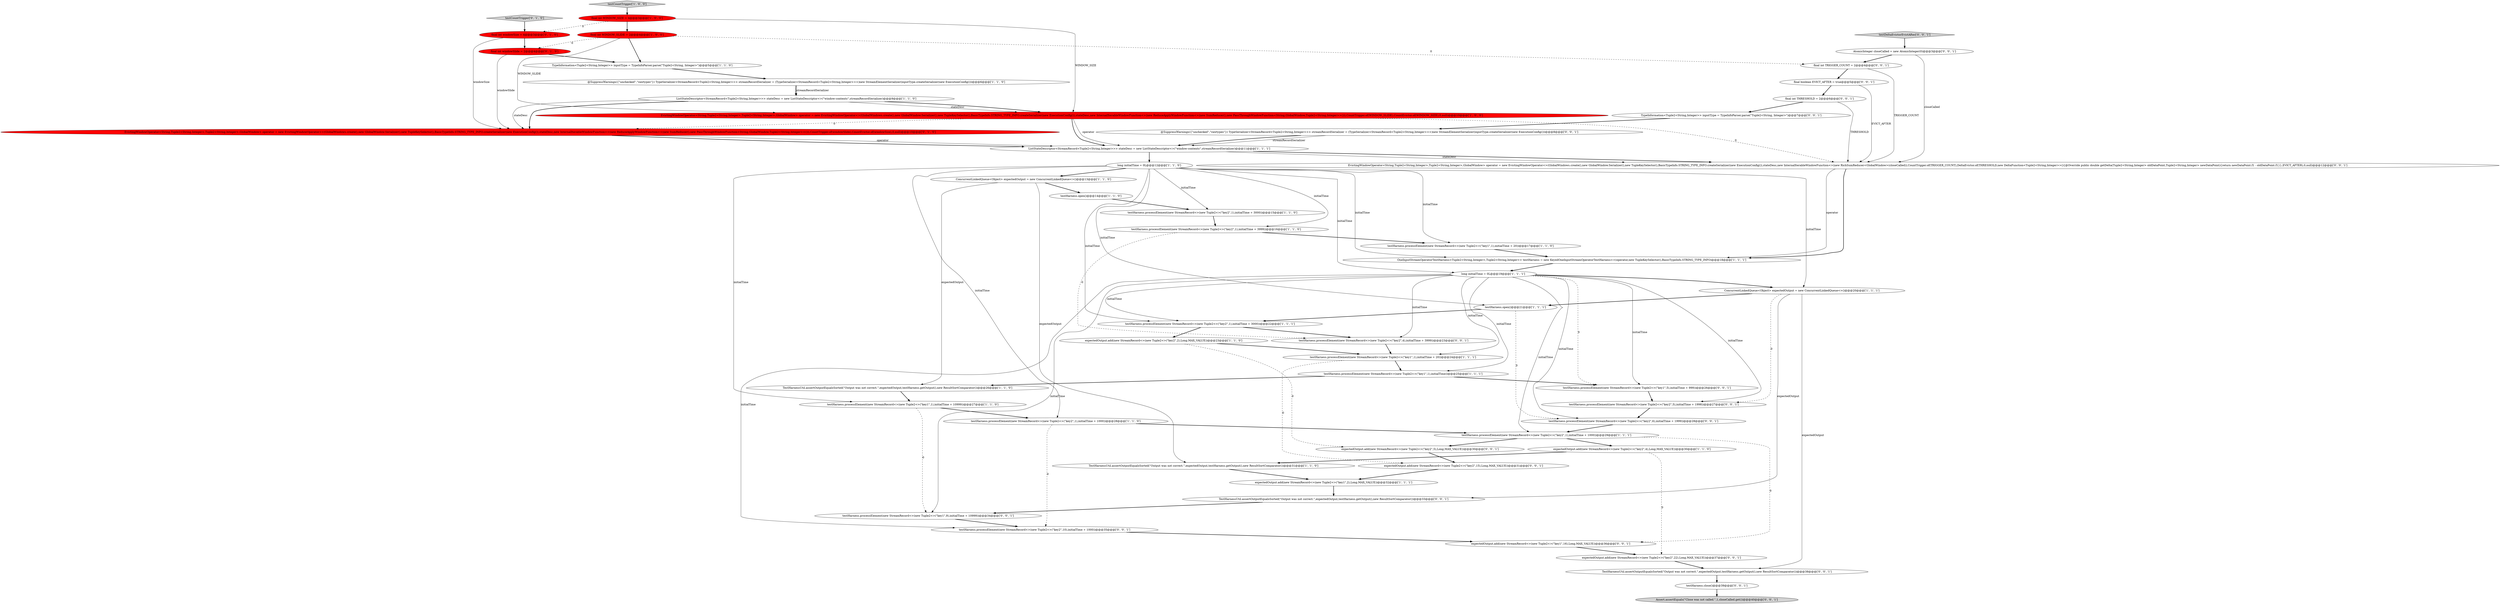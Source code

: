 digraph {
8 [style = filled, label = "testHarness.processElement(new StreamRecord<>(new Tuple2<>(\"key1\",1),initialTime))@@@25@@@['1', '1', '1']", fillcolor = white, shape = ellipse image = "AAA0AAABBB1BBB"];
38 [style = filled, label = "Assert.assertEquals(\"Close was not called.\",1,closeCalled.get())@@@40@@@['0', '0', '1']", fillcolor = lightgray, shape = ellipse image = "AAA0AAABBB3BBB"];
11 [style = filled, label = "testHarness.processElement(new StreamRecord<>(new Tuple2<>(\"key1\",1),initialTime + 10999))@@@27@@@['1', '1', '0']", fillcolor = white, shape = ellipse image = "AAA0AAABBB1BBB"];
44 [style = filled, label = "testHarness.processElement(new StreamRecord<>(new Tuple2<>(\"key2\",5),initialTime + 1998))@@@27@@@['0', '0', '1']", fillcolor = white, shape = ellipse image = "AAA0AAABBB3BBB"];
33 [style = filled, label = "EvictingWindowOperator<String,Tuple2<String,Integer>,Tuple2<String,Integer>,GlobalWindow> operator = new EvictingWindowOperator<>(GlobalWindows.create(),new GlobalWindow.Serializer(),new TupleKeySelector(),BasicTypeInfo.STRING_TYPE_INFO.createSerializer(new ExecutionConfig()),stateDesc,new InternalIterableWindowFunction<>(new RichSumReducer<GlobalWindow>(closeCalled)),CountTrigger.of(TRIGGER_COUNT),DeltaEvictor.of(THRESHOLD,new DeltaFunction<Tuple2<String,Integer>>(){@Override public double getDelta(Tuple2<String,Integer> oldDataPoint,Tuple2<String,Integer> newDataPoint){return newDataPoint.f1 - oldDataPoint.f1}},EVICT_AFTER),0,null)@@@12@@@['0', '0', '1']", fillcolor = white, shape = ellipse image = "AAA0AAABBB3BBB"];
36 [style = filled, label = "TypeInformation<Tuple2<String,Integer>> inputType = TypeInfoParser.parse(\"Tuple2<String, Integer>\")@@@7@@@['0', '0', '1']", fillcolor = white, shape = ellipse image = "AAA0AAABBB3BBB"];
2 [style = filled, label = "EvictingWindowOperator<String,Tuple2<String,Integer>,Tuple2<String,Integer>,GlobalWindow> operator = new EvictingWindowOperator<>(GlobalWindows.create(),new GlobalWindow.Serializer(),new TupleKeySelector(),BasicTypeInfo.STRING_TYPE_INFO.createSerializer(new ExecutionConfig()),stateDesc,new InternalIterableWindowFunction<>(new ReduceApplyWindowFunction<>(new SumReducer(),new PassThroughWindowFunction<String,GlobalWindow,Tuple2<String,Integer>>())),CountTrigger.of(WINDOW_SLIDE),CountEvictor.of(WINDOW_SIZE),0,null)@@@10@@@['1', '0', '0']", fillcolor = red, shape = ellipse image = "AAA1AAABBB1BBB"];
7 [style = filled, label = "TypeInformation<Tuple2<String,Integer>> inputType = TypeInfoParser.parse(\"Tuple2<String, Integer>\")@@@5@@@['1', '1', '0']", fillcolor = white, shape = ellipse image = "AAA0AAABBB1BBB"];
4 [style = filled, label = "expectedOutput.add(new StreamRecord<>(new Tuple2<>(\"key2\",4),Long.MAX_VALUE))@@@30@@@['1', '1', '0']", fillcolor = white, shape = ellipse image = "AAA0AAABBB1BBB"];
37 [style = filled, label = "TestHarnessUtil.assertOutputEqualsSorted(\"Output was not correct.\",expectedOutput,testHarness.getOutput(),new ResultSortComparator())@@@33@@@['0', '0', '1']", fillcolor = white, shape = ellipse image = "AAA0AAABBB3BBB"];
42 [style = filled, label = "testHarness.processElement(new StreamRecord<>(new Tuple2<>(\"key2\",4),initialTime + 3999))@@@23@@@['0', '0', '1']", fillcolor = white, shape = ellipse image = "AAA0AAABBB3BBB"];
43 [style = filled, label = "testHarness.processElement(new StreamRecord<>(new Tuple2<>(\"key1\",9),initialTime + 10999))@@@34@@@['0', '0', '1']", fillcolor = white, shape = ellipse image = "AAA0AAABBB3BBB"];
52 [style = filled, label = "final boolean EVICT_AFTER = true@@@5@@@['0', '0', '1']", fillcolor = white, shape = ellipse image = "AAA0AAABBB3BBB"];
12 [style = filled, label = "ConcurrentLinkedQueue<Object> expectedOutput = new ConcurrentLinkedQueue<>()@@@13@@@['1', '1', '0']", fillcolor = white, shape = ellipse image = "AAA0AAABBB1BBB"];
20 [style = filled, label = "testHarness.processElement(new StreamRecord<>(new Tuple2<>(\"key1\",1),initialTime + 20))@@@24@@@['1', '1', '1']", fillcolor = white, shape = ellipse image = "AAA0AAABBB1BBB"];
23 [style = filled, label = "testHarness.processElement(new StreamRecord<>(new Tuple2<>(\"key2\",1),initialTime + 1000))@@@28@@@['1', '1', '0']", fillcolor = white, shape = ellipse image = "AAA0AAABBB1BBB"];
51 [style = filled, label = "testHarness.processElement(new StreamRecord<>(new Tuple2<>(\"key2\",6),initialTime + 1999))@@@28@@@['0', '0', '1']", fillcolor = white, shape = ellipse image = "AAA0AAABBB3BBB"];
53 [style = filled, label = "@SuppressWarnings({\"unchecked\",\"rawtypes\"}) TypeSerializer<StreamRecord<Tuple2<String,Integer>>> streamRecordSerializer = (TypeSerializer<StreamRecord<Tuple2<String,Integer>>>)new StreamElementSerializer(inputType.createSerializer(new ExecutionConfig()))@@@8@@@['0', '0', '1']", fillcolor = white, shape = ellipse image = "AAA0AAABBB3BBB"];
22 [style = filled, label = "OneInputStreamOperatorTestHarness<Tuple2<String,Integer>,Tuple2<String,Integer>> testHarness = new KeyedOneInputStreamOperatorTestHarness<>(operator,new TupleKeySelector(),BasicTypeInfo.STRING_TYPE_INFO)@@@18@@@['1', '1', '1']", fillcolor = white, shape = ellipse image = "AAA0AAABBB1BBB"];
32 [style = filled, label = "final int windowSize = 4@@@3@@@['0', '1', '0']", fillcolor = red, shape = ellipse image = "AAA1AAABBB2BBB"];
26 [style = filled, label = "TestHarnessUtil.assertOutputEqualsSorted(\"Output was not correct.\",expectedOutput,testHarness.getOutput(),new ResultSortComparator())@@@26@@@['1', '1', '0']", fillcolor = white, shape = ellipse image = "AAA0AAABBB1BBB"];
30 [style = filled, label = "testCountTrigger['0', '1', '0']", fillcolor = lightgray, shape = diamond image = "AAA0AAABBB2BBB"];
34 [style = filled, label = "expectedOutput.add(new StreamRecord<>(new Tuple2<>(\"key1\",16),Long.MAX_VALUE))@@@36@@@['0', '0', '1']", fillcolor = white, shape = ellipse image = "AAA0AAABBB3BBB"];
27 [style = filled, label = "long initialTime = 0L@@@19@@@['1', '1', '1']", fillcolor = white, shape = ellipse image = "AAA0AAABBB1BBB"];
29 [style = filled, label = "final int windowSlide = 2@@@4@@@['0', '1', '0']", fillcolor = red, shape = ellipse image = "AAA1AAABBB2BBB"];
31 [style = filled, label = "EvictingWindowOperator<String,Tuple2<String,Integer>,Tuple2<String,Integer>,GlobalWindow> operator = new EvictingWindowOperator<>(GlobalWindows.create(),new GlobalWindow.Serializer(),new TupleKeySelector(),BasicTypeInfo.STRING_TYPE_INFO.createSerializer(new ExecutionConfig()),stateDesc,new InternalIterableWindowFunction<>(new ReduceApplyWindowFunction<>(new SumReducer(),new PassThroughWindowFunction<String,GlobalWindow,Tuple2<String,Integer>>())),CountTrigger.of(windowSlide),CountEvictor.of(windowSize),0,null)@@@10@@@['0', '1', '0']", fillcolor = red, shape = ellipse image = "AAA1AAABBB2BBB"];
0 [style = filled, label = "final int WINDOW_SLIDE = 2@@@4@@@['1', '0', '0']", fillcolor = red, shape = ellipse image = "AAA1AAABBB1BBB"];
1 [style = filled, label = "long initialTime = 0L@@@12@@@['1', '1', '0']", fillcolor = white, shape = ellipse image = "AAA0AAABBB1BBB"];
6 [style = filled, label = "testHarness.open()@@@21@@@['1', '1', '1']", fillcolor = white, shape = ellipse image = "AAA0AAABBB1BBB"];
28 [style = filled, label = "ConcurrentLinkedQueue<Object> expectedOutput = new ConcurrentLinkedQueue<>()@@@20@@@['1', '1', '1']", fillcolor = white, shape = ellipse image = "AAA0AAABBB1BBB"];
5 [style = filled, label = "testHarness.processElement(new StreamRecord<>(new Tuple2<>(\"key2\",1),initialTime + 3000))@@@15@@@['1', '1', '0']", fillcolor = white, shape = ellipse image = "AAA0AAABBB1BBB"];
14 [style = filled, label = "@SuppressWarnings({\"unchecked\",\"rawtypes\"}) TypeSerializer<StreamRecord<Tuple2<String,Integer>>> streamRecordSerializer = (TypeSerializer<StreamRecord<Tuple2<String,Integer>>>)new StreamElementSerializer(inputType.createSerializer(new ExecutionConfig()))@@@6@@@['1', '1', '0']", fillcolor = white, shape = ellipse image = "AAA0AAABBB1BBB"];
15 [style = filled, label = "testHarness.open()@@@14@@@['1', '1', '0']", fillcolor = white, shape = ellipse image = "AAA0AAABBB1BBB"];
35 [style = filled, label = "TestHarnessUtil.assertOutputEqualsSorted(\"Output was not correct.\",expectedOutput,testHarness.getOutput(),new ResultSortComparator())@@@38@@@['0', '0', '1']", fillcolor = white, shape = ellipse image = "AAA0AAABBB3BBB"];
48 [style = filled, label = "expectedOutput.add(new StreamRecord<>(new Tuple2<>(\"key2\",15),Long.MAX_VALUE))@@@31@@@['0', '0', '1']", fillcolor = white, shape = ellipse image = "AAA0AAABBB3BBB"];
18 [style = filled, label = "final int WINDOW_SIZE = 4@@@3@@@['1', '0', '0']", fillcolor = red, shape = ellipse image = "AAA1AAABBB1BBB"];
13 [style = filled, label = "testCountTrigger['1', '0', '0']", fillcolor = lightgray, shape = diamond image = "AAA0AAABBB1BBB"];
16 [style = filled, label = "expectedOutput.add(new StreamRecord<>(new Tuple2<>(\"key2\",2),Long.MAX_VALUE))@@@23@@@['1', '1', '0']", fillcolor = white, shape = ellipse image = "AAA0AAABBB1BBB"];
39 [style = filled, label = "AtomicInteger closeCalled = new AtomicInteger(0)@@@3@@@['0', '0', '1']", fillcolor = white, shape = ellipse image = "AAA0AAABBB3BBB"];
21 [style = filled, label = "ListStateDescriptor<StreamRecord<Tuple2<String,Integer>>> stateDesc = new ListStateDescriptor<>(\"window-contents\",streamRecordSerializer)@@@9@@@['1', '1', '0']", fillcolor = white, shape = ellipse image = "AAA0AAABBB1BBB"];
3 [style = filled, label = "expectedOutput.add(new StreamRecord<>(new Tuple2<>(\"key1\",2),Long.MAX_VALUE))@@@32@@@['1', '1', '1']", fillcolor = white, shape = ellipse image = "AAA0AAABBB1BBB"];
9 [style = filled, label = "testHarness.processElement(new StreamRecord<>(new Tuple2<>(\"key2\",1),initialTime + 1000))@@@29@@@['1', '1', '1']", fillcolor = white, shape = ellipse image = "AAA0AAABBB1BBB"];
45 [style = filled, label = "testHarness.close()@@@39@@@['0', '0', '1']", fillcolor = white, shape = ellipse image = "AAA0AAABBB3BBB"];
47 [style = filled, label = "expectedOutput.add(new StreamRecord<>(new Tuple2<>(\"key2\",22),Long.MAX_VALUE))@@@37@@@['0', '0', '1']", fillcolor = white, shape = ellipse image = "AAA0AAABBB3BBB"];
41 [style = filled, label = "testHarness.processElement(new StreamRecord<>(new Tuple2<>(\"key2\",10),initialTime + 1000))@@@35@@@['0', '0', '1']", fillcolor = white, shape = ellipse image = "AAA0AAABBB3BBB"];
50 [style = filled, label = "testHarness.processElement(new StreamRecord<>(new Tuple2<>(\"key1\",5),initialTime + 999))@@@26@@@['0', '0', '1']", fillcolor = white, shape = ellipse image = "AAA0AAABBB3BBB"];
49 [style = filled, label = "testDeltaEvictorEvictAfter['0', '0', '1']", fillcolor = lightgray, shape = diamond image = "AAA0AAABBB3BBB"];
10 [style = filled, label = "testHarness.processElement(new StreamRecord<>(new Tuple2<>(\"key2\",1),initialTime + 3000))@@@22@@@['1', '1', '1']", fillcolor = white, shape = ellipse image = "AAA0AAABBB1BBB"];
17 [style = filled, label = "TestHarnessUtil.assertOutputEqualsSorted(\"Output was not correct.\",expectedOutput,testHarness.getOutput(),new ResultSortComparator())@@@31@@@['1', '1', '0']", fillcolor = white, shape = ellipse image = "AAA0AAABBB1BBB"];
24 [style = filled, label = "testHarness.processElement(new StreamRecord<>(new Tuple2<>(\"key1\",1),initialTime + 20))@@@17@@@['1', '1', '0']", fillcolor = white, shape = ellipse image = "AAA0AAABBB1BBB"];
19 [style = filled, label = "testHarness.processElement(new StreamRecord<>(new Tuple2<>(\"key2\",1),initialTime + 3999))@@@16@@@['1', '1', '0']", fillcolor = white, shape = ellipse image = "AAA0AAABBB1BBB"];
25 [style = filled, label = "ListStateDescriptor<StreamRecord<Tuple2<String,Integer>>> stateDesc = new ListStateDescriptor<>(\"window-contents\",streamRecordSerializer)@@@11@@@['1', '1', '1']", fillcolor = white, shape = ellipse image = "AAA0AAABBB1BBB"];
46 [style = filled, label = "final int TRIGGER_COUNT = 2@@@4@@@['0', '0', '1']", fillcolor = white, shape = ellipse image = "AAA0AAABBB3BBB"];
40 [style = filled, label = "final int THRESHOLD = 2@@@6@@@['0', '0', '1']", fillcolor = white, shape = ellipse image = "AAA0AAABBB3BBB"];
54 [style = filled, label = "expectedOutput.add(new StreamRecord<>(new Tuple2<>(\"key2\",5),Long.MAX_VALUE))@@@30@@@['0', '0', '1']", fillcolor = white, shape = ellipse image = "AAA0AAABBB3BBB"];
21->31 [style = solid, label="stateDesc"];
2->25 [style = solid, label="operator"];
28->6 [style = bold, label=""];
25->1 [style = bold, label=""];
48->3 [style = bold, label=""];
0->2 [style = solid, label="WINDOW_SLIDE"];
21->2 [style = solid, label="stateDesc"];
25->33 [style = bold, label=""];
27->42 [style = solid, label="initialTime"];
27->28 [style = bold, label=""];
36->53 [style = bold, label=""];
50->44 [style = bold, label=""];
1->24 [style = solid, label="initialTime"];
1->6 [style = solid, label="initialTime"];
6->51 [style = dashed, label="0"];
26->11 [style = bold, label=""];
1->28 [style = solid, label="initialTime"];
40->33 [style = solid, label="THRESHOLD"];
21->2 [style = bold, label=""];
19->24 [style = bold, label=""];
7->14 [style = bold, label=""];
44->51 [style = bold, label=""];
37->43 [style = bold, label=""];
21->31 [style = bold, label=""];
49->39 [style = bold, label=""];
28->37 [style = solid, label="expectedOutput"];
45->38 [style = bold, label=""];
1->12 [style = bold, label=""];
31->25 [style = solid, label="operator"];
35->45 [style = bold, label=""];
11->43 [style = dashed, label="0"];
27->10 [style = solid, label="initialTime"];
2->25 [style = bold, label=""];
18->0 [style = bold, label=""];
1->11 [style = solid, label="initialTime"];
18->32 [style = dashed, label="0"];
27->9 [style = solid, label="initialTime"];
53->25 [style = solid, label="streamRecordSerializer"];
34->47 [style = bold, label=""];
27->43 [style = solid, label="initialTime"];
28->35 [style = solid, label="expectedOutput"];
27->41 [style = solid, label="initialTime"];
20->48 [style = dashed, label="0"];
52->33 [style = solid, label="EVICT_AFTER"];
27->8 [style = solid, label="initialTime"];
12->26 [style = solid, label="expectedOutput"];
9->34 [style = dashed, label="0"];
0->7 [style = bold, label=""];
9->54 [style = bold, label=""];
20->8 [style = bold, label=""];
16->54 [style = dashed, label="0"];
2->33 [style = dashed, label="0"];
39->33 [style = solid, label="closeCalled"];
1->5 [style = solid, label="initialTime"];
16->20 [style = bold, label=""];
14->21 [style = solid, label="streamRecordSerializer"];
14->21 [style = bold, label=""];
12->17 [style = solid, label="expectedOutput"];
27->50 [style = dashed, label="0"];
13->18 [style = bold, label=""];
31->25 [style = bold, label=""];
39->46 [style = bold, label=""];
4->17 [style = bold, label=""];
3->37 [style = bold, label=""];
27->51 [style = solid, label="initialTime"];
46->33 [style = solid, label="TRIGGER_COUNT"];
51->9 [style = bold, label=""];
1->23 [style = solid, label="initialTime"];
30->32 [style = bold, label=""];
1->19 [style = solid, label="initialTime"];
18->2 [style = solid, label="WINDOW_SIZE"];
27->50 [style = solid, label="initialTime"];
5->19 [style = bold, label=""];
25->33 [style = solid, label="stateDesc"];
10->16 [style = bold, label=""];
40->36 [style = bold, label=""];
52->40 [style = bold, label=""];
1->27 [style = solid, label="initialTime"];
6->10 [style = bold, label=""];
0->29 [style = dashed, label="0"];
17->3 [style = bold, label=""];
8->50 [style = bold, label=""];
43->41 [style = bold, label=""];
1->22 [style = solid, label="initialTime"];
0->46 [style = dashed, label="0"];
41->34 [style = bold, label=""];
19->42 [style = dashed, label="0"];
33->22 [style = bold, label=""];
53->25 [style = bold, label=""];
27->44 [style = solid, label="initialTime"];
9->4 [style = bold, label=""];
42->20 [style = bold, label=""];
12->15 [style = bold, label=""];
29->31 [style = solid, label="windowSlide"];
54->48 [style = bold, label=""];
4->47 [style = dashed, label="0"];
1->10 [style = solid, label="initialTime"];
24->22 [style = bold, label=""];
46->52 [style = bold, label=""];
47->35 [style = bold, label=""];
15->5 [style = bold, label=""];
2->31 [style = dashed, label="0"];
32->29 [style = bold, label=""];
27->20 [style = solid, label="initialTime"];
32->31 [style = solid, label="windowSize"];
22->27 [style = bold, label=""];
10->42 [style = bold, label=""];
28->44 [style = dashed, label="0"];
29->7 [style = bold, label=""];
23->41 [style = dashed, label="0"];
23->9 [style = bold, label=""];
11->23 [style = bold, label=""];
33->22 [style = solid, label="operator"];
8->26 [style = bold, label=""];
}
